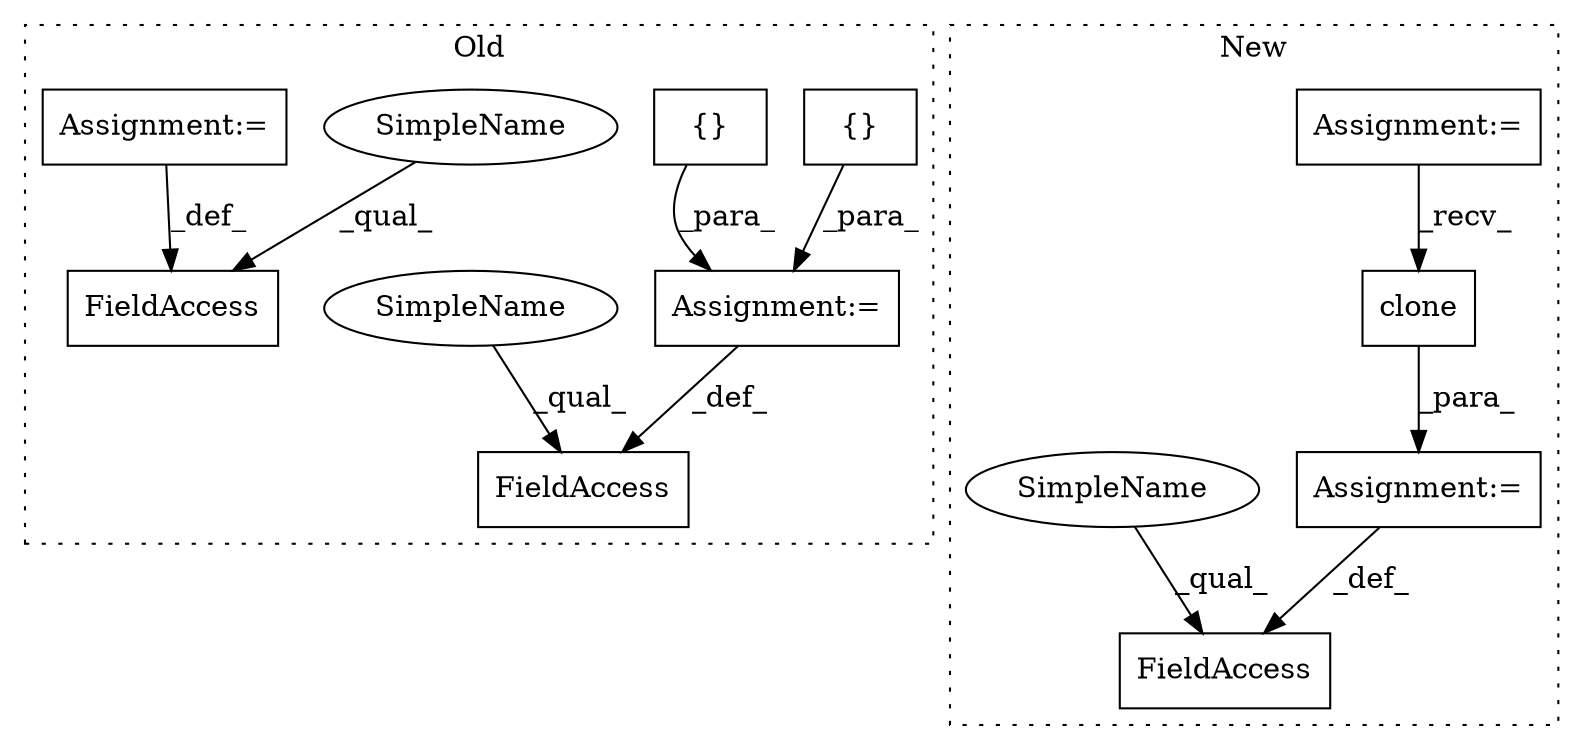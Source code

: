 digraph G {
subgraph cluster0 {
1 [label="{}" a="4" s="5212,5220" l="1,1" shape="box"];
4 [label="Assignment:=" a="7" s="5251" l="1" shape="box"];
6 [label="FieldAccess" a="22" s="5238" l="13" shape="box"];
7 [label="FieldAccess" a="22" s="5370" l="13" shape="box"];
8 [label="Assignment:=" a="7" s="5383" l="1" shape="box"];
9 [label="{}" a="4" s="5174,5181" l="1,1" shape="box"];
11 [label="SimpleName" a="42" s="5238" l="4" shape="ellipse"];
12 [label="SimpleName" a="42" s="5370" l="4" shape="ellipse"];
label = "Old";
style="dotted";
}
subgraph cluster1 {
2 [label="clone" a="32" s="6074" l="7" shape="box"];
3 [label="Assignment:=" a="7" s="6059" l="1" shape="box"];
5 [label="FieldAccess" a="22" s="6044" l="15" shape="box"];
10 [label="Assignment:=" a="7" s="5839" l="1" shape="box"];
13 [label="SimpleName" a="42" s="6044" l="4" shape="ellipse"];
label = "New";
style="dotted";
}
1 -> 4 [label="_para_"];
2 -> 3 [label="_para_"];
3 -> 5 [label="_def_"];
4 -> 6 [label="_def_"];
8 -> 7 [label="_def_"];
9 -> 4 [label="_para_"];
10 -> 2 [label="_recv_"];
11 -> 6 [label="_qual_"];
12 -> 7 [label="_qual_"];
13 -> 5 [label="_qual_"];
}